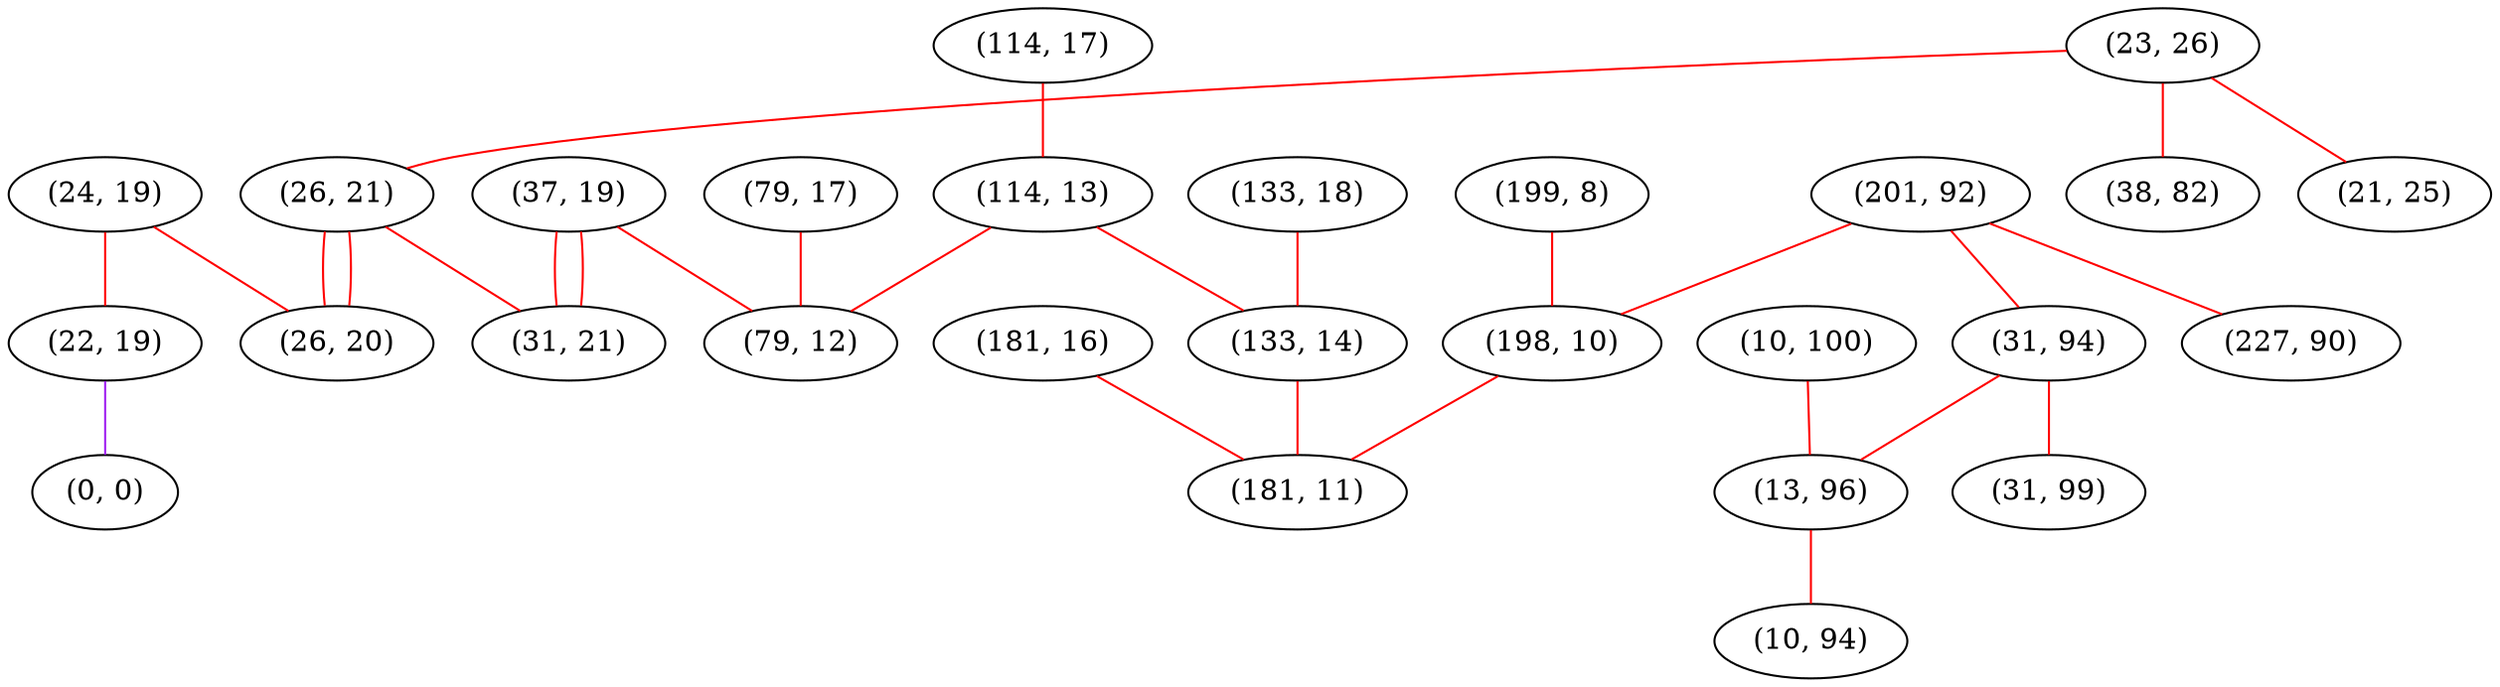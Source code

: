 graph "" {
"(24, 19)";
"(22, 19)";
"(114, 17)";
"(23, 26)";
"(79, 17)";
"(114, 13)";
"(38, 82)";
"(10, 100)";
"(133, 18)";
"(201, 92)";
"(37, 19)";
"(181, 16)";
"(199, 8)";
"(26, 21)";
"(0, 0)";
"(31, 94)";
"(31, 21)";
"(13, 96)";
"(26, 20)";
"(79, 12)";
"(21, 25)";
"(10, 94)";
"(198, 10)";
"(133, 14)";
"(181, 11)";
"(31, 99)";
"(227, 90)";
"(24, 19)" -- "(22, 19)"  [color=red, key=0, weight=1];
"(24, 19)" -- "(26, 20)"  [color=red, key=0, weight=1];
"(22, 19)" -- "(0, 0)"  [color=purple, key=0, weight=4];
"(114, 17)" -- "(114, 13)"  [color=red, key=0, weight=1];
"(23, 26)" -- "(21, 25)"  [color=red, key=0, weight=1];
"(23, 26)" -- "(26, 21)"  [color=red, key=0, weight=1];
"(23, 26)" -- "(38, 82)"  [color=red, key=0, weight=1];
"(79, 17)" -- "(79, 12)"  [color=red, key=0, weight=1];
"(114, 13)" -- "(133, 14)"  [color=red, key=0, weight=1];
"(114, 13)" -- "(79, 12)"  [color=red, key=0, weight=1];
"(10, 100)" -- "(13, 96)"  [color=red, key=0, weight=1];
"(133, 18)" -- "(133, 14)"  [color=red, key=0, weight=1];
"(201, 92)" -- "(31, 94)"  [color=red, key=0, weight=1];
"(201, 92)" -- "(198, 10)"  [color=red, key=0, weight=1];
"(201, 92)" -- "(227, 90)"  [color=red, key=0, weight=1];
"(37, 19)" -- "(79, 12)"  [color=red, key=0, weight=1];
"(37, 19)" -- "(31, 21)"  [color=red, key=0, weight=1];
"(37, 19)" -- "(31, 21)"  [color=red, key=1, weight=1];
"(181, 16)" -- "(181, 11)"  [color=red, key=0, weight=1];
"(199, 8)" -- "(198, 10)"  [color=red, key=0, weight=1];
"(26, 21)" -- "(31, 21)"  [color=red, key=0, weight=1];
"(26, 21)" -- "(26, 20)"  [color=red, key=0, weight=1];
"(26, 21)" -- "(26, 20)"  [color=red, key=1, weight=1];
"(31, 94)" -- "(31, 99)"  [color=red, key=0, weight=1];
"(31, 94)" -- "(13, 96)"  [color=red, key=0, weight=1];
"(13, 96)" -- "(10, 94)"  [color=red, key=0, weight=1];
"(198, 10)" -- "(181, 11)"  [color=red, key=0, weight=1];
"(133, 14)" -- "(181, 11)"  [color=red, key=0, weight=1];
}

